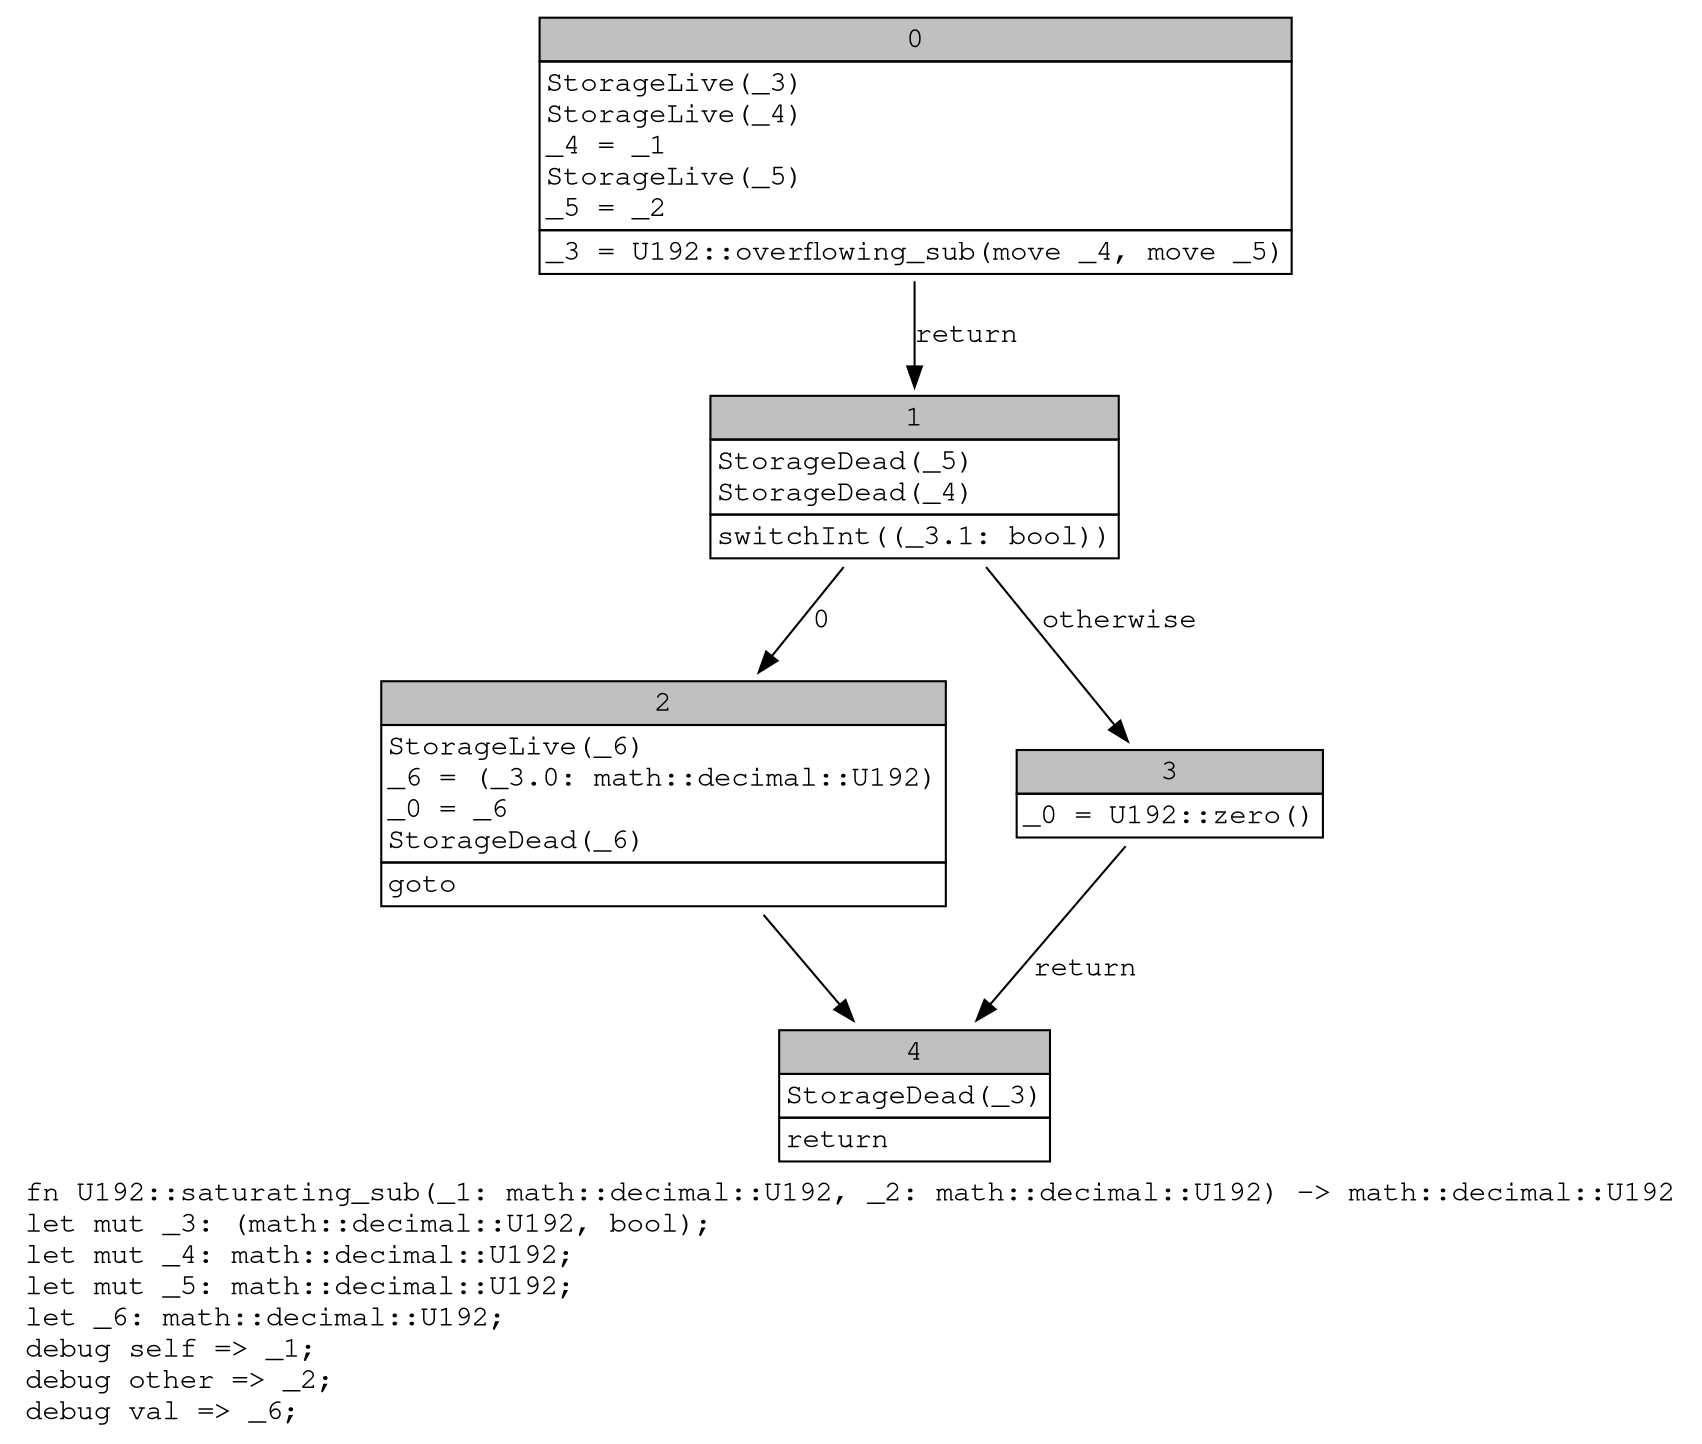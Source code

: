 digraph Mir_0_853 {
    graph [fontname="Courier, monospace"];
    node [fontname="Courier, monospace"];
    edge [fontname="Courier, monospace"];
    label=<fn U192::saturating_sub(_1: math::decimal::U192, _2: math::decimal::U192) -&gt; math::decimal::U192<br align="left"/>let mut _3: (math::decimal::U192, bool);<br align="left"/>let mut _4: math::decimal::U192;<br align="left"/>let mut _5: math::decimal::U192;<br align="left"/>let _6: math::decimal::U192;<br align="left"/>debug self =&gt; _1;<br align="left"/>debug other =&gt; _2;<br align="left"/>debug val =&gt; _6;<br align="left"/>>;
    bb0__0_853 [shape="none", label=<<table border="0" cellborder="1" cellspacing="0"><tr><td bgcolor="gray" align="center" colspan="1">0</td></tr><tr><td align="left" balign="left">StorageLive(_3)<br/>StorageLive(_4)<br/>_4 = _1<br/>StorageLive(_5)<br/>_5 = _2<br/></td></tr><tr><td align="left">_3 = U192::overflowing_sub(move _4, move _5)</td></tr></table>>];
    bb1__0_853 [shape="none", label=<<table border="0" cellborder="1" cellspacing="0"><tr><td bgcolor="gray" align="center" colspan="1">1</td></tr><tr><td align="left" balign="left">StorageDead(_5)<br/>StorageDead(_4)<br/></td></tr><tr><td align="left">switchInt((_3.1: bool))</td></tr></table>>];
    bb2__0_853 [shape="none", label=<<table border="0" cellborder="1" cellspacing="0"><tr><td bgcolor="gray" align="center" colspan="1">2</td></tr><tr><td align="left" balign="left">StorageLive(_6)<br/>_6 = (_3.0: math::decimal::U192)<br/>_0 = _6<br/>StorageDead(_6)<br/></td></tr><tr><td align="left">goto</td></tr></table>>];
    bb3__0_853 [shape="none", label=<<table border="0" cellborder="1" cellspacing="0"><tr><td bgcolor="gray" align="center" colspan="1">3</td></tr><tr><td align="left">_0 = U192::zero()</td></tr></table>>];
    bb4__0_853 [shape="none", label=<<table border="0" cellborder="1" cellspacing="0"><tr><td bgcolor="gray" align="center" colspan="1">4</td></tr><tr><td align="left" balign="left">StorageDead(_3)<br/></td></tr><tr><td align="left">return</td></tr></table>>];
    bb0__0_853 -> bb1__0_853 [label="return"];
    bb1__0_853 -> bb2__0_853 [label="0"];
    bb1__0_853 -> bb3__0_853 [label="otherwise"];
    bb2__0_853 -> bb4__0_853 [label=""];
    bb3__0_853 -> bb4__0_853 [label="return"];
}
